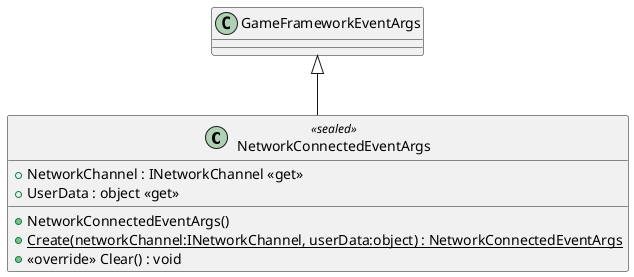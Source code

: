 @startuml
class NetworkConnectedEventArgs <<sealed>> {
    + NetworkConnectedEventArgs()
    + NetworkChannel : INetworkChannel <<get>>
    + UserData : object <<get>>
    + {static} Create(networkChannel:INetworkChannel, userData:object) : NetworkConnectedEventArgs
    + <<override>> Clear() : void
}
GameFrameworkEventArgs <|-- NetworkConnectedEventArgs
@enduml
